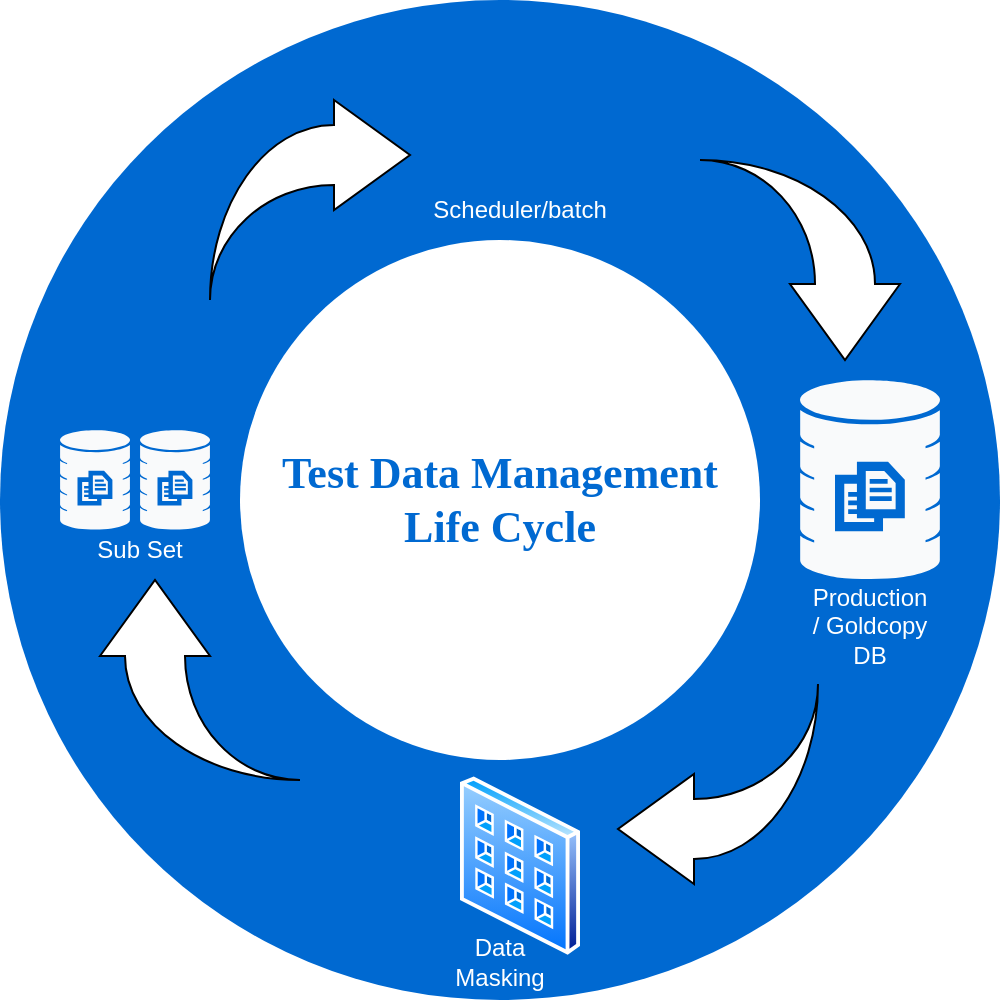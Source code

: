 <mxfile version="21.1.1" type="github">
  <diagram name="Page-1" id="3e8102d1-ef87-2e61-34e1-82d9a586fe2e">
    <mxGraphModel dx="918" dy="489" grid="1" gridSize="10" guides="1" tooltips="1" connect="1" arrows="1" fold="1" page="1" pageScale="1" pageWidth="1100" pageHeight="850" background="none" math="0" shadow="0">
      <root>
        <mxCell id="0" />
        <mxCell id="1" parent="0" />
        <mxCell id="70666756c84bb93c-1" value="" style="ellipse;whiteSpace=wrap;html=1;rounded=0;shadow=0;comic=0;strokeWidth=1;fontFamily=Verdana;fontSize=14;strokeColor=none;fillColor=#0069D1;" parent="1" vertex="1">
          <mxGeometry x="280" y="110" width="500" height="500" as="geometry" />
        </mxCell>
        <mxCell id="70666756c84bb93c-2" value="Test Data Management Life Cycle" style="ellipse;whiteSpace=wrap;html=1;rounded=0;shadow=0;comic=0;strokeWidth=1;fontFamily=Verdana;fontSize=22;strokeColor=none;fillColor=#ffffff;fontColor=#0069D1;fontStyle=1" parent="1" vertex="1">
          <mxGeometry x="400" y="230" width="260" height="260" as="geometry" />
        </mxCell>
        <mxCell id="rVTXVVBDv65XMjhWx813-3" value="" style="shape=image;verticalAlign=top;verticalLabelPosition=bottom;labelBackgroundColor=#ffffff;imageAspect=0;aspect=fixed;image=https://cdn0.iconfinder.com/data/icons/business-startup-10/50/69-128.png;strokeWidth=0;align=center;html=1;labelBorderColor=none;" vertex="1" parent="1">
          <mxGeometry x="500" y="140" width="60" height="60" as="geometry" />
        </mxCell>
        <mxCell id="rVTXVVBDv65XMjhWx813-10" value="" style="image;aspect=fixed;perimeter=ellipsePerimeter;html=1;align=center;shadow=0;dashed=0;spacingTop=3;image=img/lib/active_directory/input_output_filter.svg;" vertex="1" parent="1">
          <mxGeometry x="510" y="498" width="60" height="89.55" as="geometry" />
        </mxCell>
        <mxCell id="rVTXVVBDv65XMjhWx813-11" value="" style="sketch=0;html=1;aspect=fixed;strokeColor=none;shadow=0;fillColor=#f9fafb;verticalAlign=top;labelPosition=center;verticalLabelPosition=bottom;shape=mxgraph.gcp2.database_3" vertex="1" parent="1">
          <mxGeometry x="680" y="300" width="70" height="100" as="geometry" />
        </mxCell>
        <mxCell id="rVTXVVBDv65XMjhWx813-12" value="" style="sketch=0;html=1;aspect=fixed;strokeColor=none;shadow=0;fillColor=#f9fafb;verticalAlign=top;labelPosition=center;verticalLabelPosition=bottom;shape=mxgraph.gcp2.database_3" vertex="1" parent="1">
          <mxGeometry x="310" y="325" width="35" height="50" as="geometry" />
        </mxCell>
        <mxCell id="rVTXVVBDv65XMjhWx813-13" value="" style="sketch=0;html=1;aspect=fixed;strokeColor=none;shadow=0;fillColor=#f9fafb;verticalAlign=top;labelPosition=center;verticalLabelPosition=bottom;shape=mxgraph.gcp2.database_3" vertex="1" parent="1">
          <mxGeometry x="350" y="325" width="35" height="50" as="geometry" />
        </mxCell>
        <mxCell id="rVTXVVBDv65XMjhWx813-18" value="" style="html=1;shadow=0;dashed=0;align=center;verticalAlign=middle;shape=mxgraph.arrows2.jumpInArrow;dy=15;dx=38;arrowHead=55;direction=south;" vertex="1" parent="1">
          <mxGeometry x="630" y="190" width="100" height="100" as="geometry" />
        </mxCell>
        <mxCell id="rVTXVVBDv65XMjhWx813-19" value="" style="html=1;shadow=0;dashed=0;align=center;verticalAlign=middle;shape=mxgraph.arrows2.jumpInArrow;dy=15;dx=38;arrowHead=55;" vertex="1" parent="1">
          <mxGeometry x="385" y="160" width="100" height="100" as="geometry" />
        </mxCell>
        <mxCell id="rVTXVVBDv65XMjhWx813-20" value="" style="html=1;shadow=0;dashed=0;align=center;verticalAlign=middle;shape=mxgraph.arrows2.jumpInArrow;dy=15;dx=38;arrowHead=55;direction=north;" vertex="1" parent="1">
          <mxGeometry x="330" y="400" width="100" height="100" as="geometry" />
        </mxCell>
        <mxCell id="rVTXVVBDv65XMjhWx813-21" value="" style="html=1;shadow=0;dashed=0;align=center;verticalAlign=middle;shape=mxgraph.arrows2.jumpInArrow;dy=15;dx=38;arrowHead=55;direction=west;" vertex="1" parent="1">
          <mxGeometry x="589" y="452" width="100" height="100" as="geometry" />
        </mxCell>
        <mxCell id="rVTXVVBDv65XMjhWx813-22" value="Scheduler/batch" style="text;strokeColor=none;align=center;fillColor=none;html=1;verticalAlign=middle;whiteSpace=wrap;rounded=0;fontColor=#FFFFFF;" vertex="1" parent="1">
          <mxGeometry x="510" y="200" width="60" height="30" as="geometry" />
        </mxCell>
        <mxCell id="rVTXVVBDv65XMjhWx813-23" value="Production / Goldcopy DB" style="text;strokeColor=none;align=center;fillColor=none;html=1;verticalAlign=middle;whiteSpace=wrap;rounded=0;fontColor=#FFFFFF;" vertex="1" parent="1">
          <mxGeometry x="685" y="408" width="60" height="30" as="geometry" />
        </mxCell>
        <mxCell id="rVTXVVBDv65XMjhWx813-24" value="Data Masking" style="text;strokeColor=none;align=center;fillColor=none;html=1;verticalAlign=middle;whiteSpace=wrap;rounded=0;fontColor=#FFFFFF;" vertex="1" parent="1">
          <mxGeometry x="500" y="576" width="60" height="30" as="geometry" />
        </mxCell>
        <mxCell id="rVTXVVBDv65XMjhWx813-25" value="Sub Set" style="text;strokeColor=none;align=center;fillColor=none;html=1;verticalAlign=middle;whiteSpace=wrap;rounded=0;fontColor=#FFFFFF;" vertex="1" parent="1">
          <mxGeometry x="320" y="370" width="60" height="30" as="geometry" />
        </mxCell>
      </root>
    </mxGraphModel>
  </diagram>
</mxfile>
